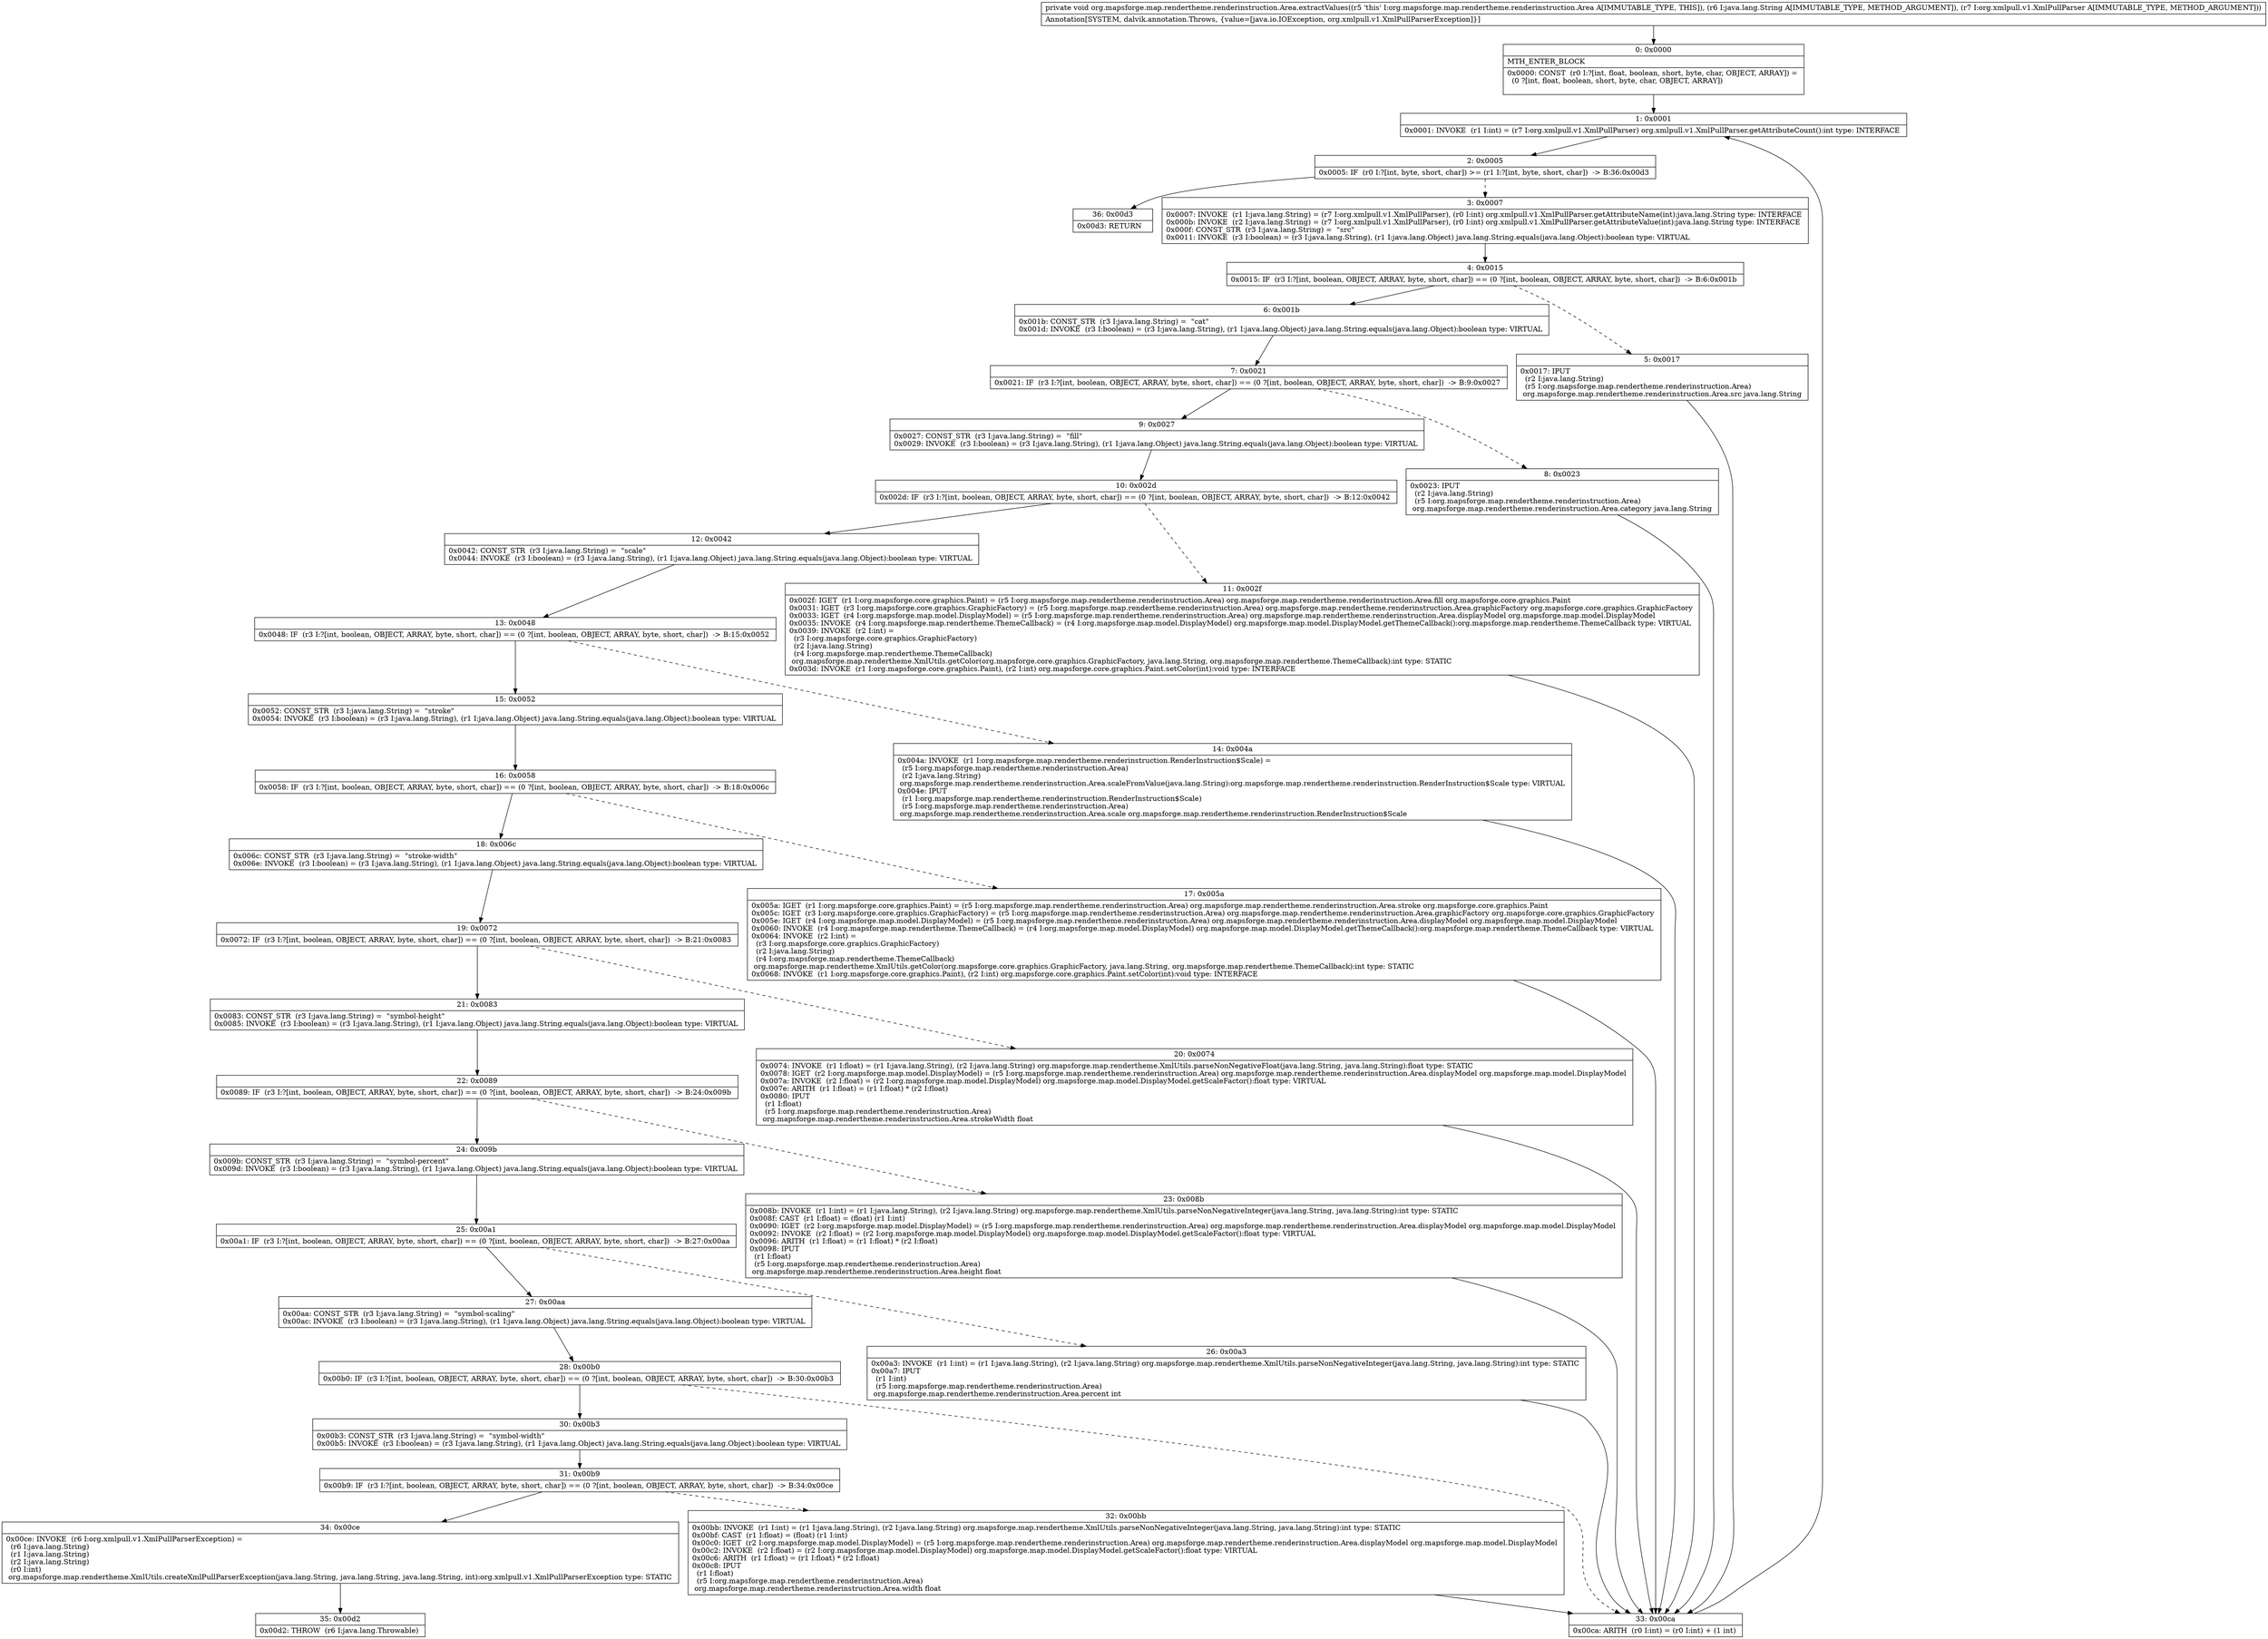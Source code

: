 digraph "CFG fororg.mapsforge.map.rendertheme.renderinstruction.Area.extractValues(Ljava\/lang\/String;Lorg\/xmlpull\/v1\/XmlPullParser;)V" {
Node_0 [shape=record,label="{0\:\ 0x0000|MTH_ENTER_BLOCK\l|0x0000: CONST  (r0 I:?[int, float, boolean, short, byte, char, OBJECT, ARRAY]) = \l  (0 ?[int, float, boolean, short, byte, char, OBJECT, ARRAY])\l \l}"];
Node_1 [shape=record,label="{1\:\ 0x0001|0x0001: INVOKE  (r1 I:int) = (r7 I:org.xmlpull.v1.XmlPullParser) org.xmlpull.v1.XmlPullParser.getAttributeCount():int type: INTERFACE \l}"];
Node_2 [shape=record,label="{2\:\ 0x0005|0x0005: IF  (r0 I:?[int, byte, short, char]) \>= (r1 I:?[int, byte, short, char])  \-\> B:36:0x00d3 \l}"];
Node_3 [shape=record,label="{3\:\ 0x0007|0x0007: INVOKE  (r1 I:java.lang.String) = (r7 I:org.xmlpull.v1.XmlPullParser), (r0 I:int) org.xmlpull.v1.XmlPullParser.getAttributeName(int):java.lang.String type: INTERFACE \l0x000b: INVOKE  (r2 I:java.lang.String) = (r7 I:org.xmlpull.v1.XmlPullParser), (r0 I:int) org.xmlpull.v1.XmlPullParser.getAttributeValue(int):java.lang.String type: INTERFACE \l0x000f: CONST_STR  (r3 I:java.lang.String) =  \"src\" \l0x0011: INVOKE  (r3 I:boolean) = (r3 I:java.lang.String), (r1 I:java.lang.Object) java.lang.String.equals(java.lang.Object):boolean type: VIRTUAL \l}"];
Node_4 [shape=record,label="{4\:\ 0x0015|0x0015: IF  (r3 I:?[int, boolean, OBJECT, ARRAY, byte, short, char]) == (0 ?[int, boolean, OBJECT, ARRAY, byte, short, char])  \-\> B:6:0x001b \l}"];
Node_5 [shape=record,label="{5\:\ 0x0017|0x0017: IPUT  \l  (r2 I:java.lang.String)\l  (r5 I:org.mapsforge.map.rendertheme.renderinstruction.Area)\l org.mapsforge.map.rendertheme.renderinstruction.Area.src java.lang.String \l}"];
Node_6 [shape=record,label="{6\:\ 0x001b|0x001b: CONST_STR  (r3 I:java.lang.String) =  \"cat\" \l0x001d: INVOKE  (r3 I:boolean) = (r3 I:java.lang.String), (r1 I:java.lang.Object) java.lang.String.equals(java.lang.Object):boolean type: VIRTUAL \l}"];
Node_7 [shape=record,label="{7\:\ 0x0021|0x0021: IF  (r3 I:?[int, boolean, OBJECT, ARRAY, byte, short, char]) == (0 ?[int, boolean, OBJECT, ARRAY, byte, short, char])  \-\> B:9:0x0027 \l}"];
Node_8 [shape=record,label="{8\:\ 0x0023|0x0023: IPUT  \l  (r2 I:java.lang.String)\l  (r5 I:org.mapsforge.map.rendertheme.renderinstruction.Area)\l org.mapsforge.map.rendertheme.renderinstruction.Area.category java.lang.String \l}"];
Node_9 [shape=record,label="{9\:\ 0x0027|0x0027: CONST_STR  (r3 I:java.lang.String) =  \"fill\" \l0x0029: INVOKE  (r3 I:boolean) = (r3 I:java.lang.String), (r1 I:java.lang.Object) java.lang.String.equals(java.lang.Object):boolean type: VIRTUAL \l}"];
Node_10 [shape=record,label="{10\:\ 0x002d|0x002d: IF  (r3 I:?[int, boolean, OBJECT, ARRAY, byte, short, char]) == (0 ?[int, boolean, OBJECT, ARRAY, byte, short, char])  \-\> B:12:0x0042 \l}"];
Node_11 [shape=record,label="{11\:\ 0x002f|0x002f: IGET  (r1 I:org.mapsforge.core.graphics.Paint) = (r5 I:org.mapsforge.map.rendertheme.renderinstruction.Area) org.mapsforge.map.rendertheme.renderinstruction.Area.fill org.mapsforge.core.graphics.Paint \l0x0031: IGET  (r3 I:org.mapsforge.core.graphics.GraphicFactory) = (r5 I:org.mapsforge.map.rendertheme.renderinstruction.Area) org.mapsforge.map.rendertheme.renderinstruction.Area.graphicFactory org.mapsforge.core.graphics.GraphicFactory \l0x0033: IGET  (r4 I:org.mapsforge.map.model.DisplayModel) = (r5 I:org.mapsforge.map.rendertheme.renderinstruction.Area) org.mapsforge.map.rendertheme.renderinstruction.Area.displayModel org.mapsforge.map.model.DisplayModel \l0x0035: INVOKE  (r4 I:org.mapsforge.map.rendertheme.ThemeCallback) = (r4 I:org.mapsforge.map.model.DisplayModel) org.mapsforge.map.model.DisplayModel.getThemeCallback():org.mapsforge.map.rendertheme.ThemeCallback type: VIRTUAL \l0x0039: INVOKE  (r2 I:int) = \l  (r3 I:org.mapsforge.core.graphics.GraphicFactory)\l  (r2 I:java.lang.String)\l  (r4 I:org.mapsforge.map.rendertheme.ThemeCallback)\l org.mapsforge.map.rendertheme.XmlUtils.getColor(org.mapsforge.core.graphics.GraphicFactory, java.lang.String, org.mapsforge.map.rendertheme.ThemeCallback):int type: STATIC \l0x003d: INVOKE  (r1 I:org.mapsforge.core.graphics.Paint), (r2 I:int) org.mapsforge.core.graphics.Paint.setColor(int):void type: INTERFACE \l}"];
Node_12 [shape=record,label="{12\:\ 0x0042|0x0042: CONST_STR  (r3 I:java.lang.String) =  \"scale\" \l0x0044: INVOKE  (r3 I:boolean) = (r3 I:java.lang.String), (r1 I:java.lang.Object) java.lang.String.equals(java.lang.Object):boolean type: VIRTUAL \l}"];
Node_13 [shape=record,label="{13\:\ 0x0048|0x0048: IF  (r3 I:?[int, boolean, OBJECT, ARRAY, byte, short, char]) == (0 ?[int, boolean, OBJECT, ARRAY, byte, short, char])  \-\> B:15:0x0052 \l}"];
Node_14 [shape=record,label="{14\:\ 0x004a|0x004a: INVOKE  (r1 I:org.mapsforge.map.rendertheme.renderinstruction.RenderInstruction$Scale) = \l  (r5 I:org.mapsforge.map.rendertheme.renderinstruction.Area)\l  (r2 I:java.lang.String)\l org.mapsforge.map.rendertheme.renderinstruction.Area.scaleFromValue(java.lang.String):org.mapsforge.map.rendertheme.renderinstruction.RenderInstruction$Scale type: VIRTUAL \l0x004e: IPUT  \l  (r1 I:org.mapsforge.map.rendertheme.renderinstruction.RenderInstruction$Scale)\l  (r5 I:org.mapsforge.map.rendertheme.renderinstruction.Area)\l org.mapsforge.map.rendertheme.renderinstruction.Area.scale org.mapsforge.map.rendertheme.renderinstruction.RenderInstruction$Scale \l}"];
Node_15 [shape=record,label="{15\:\ 0x0052|0x0052: CONST_STR  (r3 I:java.lang.String) =  \"stroke\" \l0x0054: INVOKE  (r3 I:boolean) = (r3 I:java.lang.String), (r1 I:java.lang.Object) java.lang.String.equals(java.lang.Object):boolean type: VIRTUAL \l}"];
Node_16 [shape=record,label="{16\:\ 0x0058|0x0058: IF  (r3 I:?[int, boolean, OBJECT, ARRAY, byte, short, char]) == (0 ?[int, boolean, OBJECT, ARRAY, byte, short, char])  \-\> B:18:0x006c \l}"];
Node_17 [shape=record,label="{17\:\ 0x005a|0x005a: IGET  (r1 I:org.mapsforge.core.graphics.Paint) = (r5 I:org.mapsforge.map.rendertheme.renderinstruction.Area) org.mapsforge.map.rendertheme.renderinstruction.Area.stroke org.mapsforge.core.graphics.Paint \l0x005c: IGET  (r3 I:org.mapsforge.core.graphics.GraphicFactory) = (r5 I:org.mapsforge.map.rendertheme.renderinstruction.Area) org.mapsforge.map.rendertheme.renderinstruction.Area.graphicFactory org.mapsforge.core.graphics.GraphicFactory \l0x005e: IGET  (r4 I:org.mapsforge.map.model.DisplayModel) = (r5 I:org.mapsforge.map.rendertheme.renderinstruction.Area) org.mapsforge.map.rendertheme.renderinstruction.Area.displayModel org.mapsforge.map.model.DisplayModel \l0x0060: INVOKE  (r4 I:org.mapsforge.map.rendertheme.ThemeCallback) = (r4 I:org.mapsforge.map.model.DisplayModel) org.mapsforge.map.model.DisplayModel.getThemeCallback():org.mapsforge.map.rendertheme.ThemeCallback type: VIRTUAL \l0x0064: INVOKE  (r2 I:int) = \l  (r3 I:org.mapsforge.core.graphics.GraphicFactory)\l  (r2 I:java.lang.String)\l  (r4 I:org.mapsforge.map.rendertheme.ThemeCallback)\l org.mapsforge.map.rendertheme.XmlUtils.getColor(org.mapsforge.core.graphics.GraphicFactory, java.lang.String, org.mapsforge.map.rendertheme.ThemeCallback):int type: STATIC \l0x0068: INVOKE  (r1 I:org.mapsforge.core.graphics.Paint), (r2 I:int) org.mapsforge.core.graphics.Paint.setColor(int):void type: INTERFACE \l}"];
Node_18 [shape=record,label="{18\:\ 0x006c|0x006c: CONST_STR  (r3 I:java.lang.String) =  \"stroke\-width\" \l0x006e: INVOKE  (r3 I:boolean) = (r3 I:java.lang.String), (r1 I:java.lang.Object) java.lang.String.equals(java.lang.Object):boolean type: VIRTUAL \l}"];
Node_19 [shape=record,label="{19\:\ 0x0072|0x0072: IF  (r3 I:?[int, boolean, OBJECT, ARRAY, byte, short, char]) == (0 ?[int, boolean, OBJECT, ARRAY, byte, short, char])  \-\> B:21:0x0083 \l}"];
Node_20 [shape=record,label="{20\:\ 0x0074|0x0074: INVOKE  (r1 I:float) = (r1 I:java.lang.String), (r2 I:java.lang.String) org.mapsforge.map.rendertheme.XmlUtils.parseNonNegativeFloat(java.lang.String, java.lang.String):float type: STATIC \l0x0078: IGET  (r2 I:org.mapsforge.map.model.DisplayModel) = (r5 I:org.mapsforge.map.rendertheme.renderinstruction.Area) org.mapsforge.map.rendertheme.renderinstruction.Area.displayModel org.mapsforge.map.model.DisplayModel \l0x007a: INVOKE  (r2 I:float) = (r2 I:org.mapsforge.map.model.DisplayModel) org.mapsforge.map.model.DisplayModel.getScaleFactor():float type: VIRTUAL \l0x007e: ARITH  (r1 I:float) = (r1 I:float) * (r2 I:float) \l0x0080: IPUT  \l  (r1 I:float)\l  (r5 I:org.mapsforge.map.rendertheme.renderinstruction.Area)\l org.mapsforge.map.rendertheme.renderinstruction.Area.strokeWidth float \l}"];
Node_21 [shape=record,label="{21\:\ 0x0083|0x0083: CONST_STR  (r3 I:java.lang.String) =  \"symbol\-height\" \l0x0085: INVOKE  (r3 I:boolean) = (r3 I:java.lang.String), (r1 I:java.lang.Object) java.lang.String.equals(java.lang.Object):boolean type: VIRTUAL \l}"];
Node_22 [shape=record,label="{22\:\ 0x0089|0x0089: IF  (r3 I:?[int, boolean, OBJECT, ARRAY, byte, short, char]) == (0 ?[int, boolean, OBJECT, ARRAY, byte, short, char])  \-\> B:24:0x009b \l}"];
Node_23 [shape=record,label="{23\:\ 0x008b|0x008b: INVOKE  (r1 I:int) = (r1 I:java.lang.String), (r2 I:java.lang.String) org.mapsforge.map.rendertheme.XmlUtils.parseNonNegativeInteger(java.lang.String, java.lang.String):int type: STATIC \l0x008f: CAST  (r1 I:float) = (float) (r1 I:int) \l0x0090: IGET  (r2 I:org.mapsforge.map.model.DisplayModel) = (r5 I:org.mapsforge.map.rendertheme.renderinstruction.Area) org.mapsforge.map.rendertheme.renderinstruction.Area.displayModel org.mapsforge.map.model.DisplayModel \l0x0092: INVOKE  (r2 I:float) = (r2 I:org.mapsforge.map.model.DisplayModel) org.mapsforge.map.model.DisplayModel.getScaleFactor():float type: VIRTUAL \l0x0096: ARITH  (r1 I:float) = (r1 I:float) * (r2 I:float) \l0x0098: IPUT  \l  (r1 I:float)\l  (r5 I:org.mapsforge.map.rendertheme.renderinstruction.Area)\l org.mapsforge.map.rendertheme.renderinstruction.Area.height float \l}"];
Node_24 [shape=record,label="{24\:\ 0x009b|0x009b: CONST_STR  (r3 I:java.lang.String) =  \"symbol\-percent\" \l0x009d: INVOKE  (r3 I:boolean) = (r3 I:java.lang.String), (r1 I:java.lang.Object) java.lang.String.equals(java.lang.Object):boolean type: VIRTUAL \l}"];
Node_25 [shape=record,label="{25\:\ 0x00a1|0x00a1: IF  (r3 I:?[int, boolean, OBJECT, ARRAY, byte, short, char]) == (0 ?[int, boolean, OBJECT, ARRAY, byte, short, char])  \-\> B:27:0x00aa \l}"];
Node_26 [shape=record,label="{26\:\ 0x00a3|0x00a3: INVOKE  (r1 I:int) = (r1 I:java.lang.String), (r2 I:java.lang.String) org.mapsforge.map.rendertheme.XmlUtils.parseNonNegativeInteger(java.lang.String, java.lang.String):int type: STATIC \l0x00a7: IPUT  \l  (r1 I:int)\l  (r5 I:org.mapsforge.map.rendertheme.renderinstruction.Area)\l org.mapsforge.map.rendertheme.renderinstruction.Area.percent int \l}"];
Node_27 [shape=record,label="{27\:\ 0x00aa|0x00aa: CONST_STR  (r3 I:java.lang.String) =  \"symbol\-scaling\" \l0x00ac: INVOKE  (r3 I:boolean) = (r3 I:java.lang.String), (r1 I:java.lang.Object) java.lang.String.equals(java.lang.Object):boolean type: VIRTUAL \l}"];
Node_28 [shape=record,label="{28\:\ 0x00b0|0x00b0: IF  (r3 I:?[int, boolean, OBJECT, ARRAY, byte, short, char]) == (0 ?[int, boolean, OBJECT, ARRAY, byte, short, char])  \-\> B:30:0x00b3 \l}"];
Node_30 [shape=record,label="{30\:\ 0x00b3|0x00b3: CONST_STR  (r3 I:java.lang.String) =  \"symbol\-width\" \l0x00b5: INVOKE  (r3 I:boolean) = (r3 I:java.lang.String), (r1 I:java.lang.Object) java.lang.String.equals(java.lang.Object):boolean type: VIRTUAL \l}"];
Node_31 [shape=record,label="{31\:\ 0x00b9|0x00b9: IF  (r3 I:?[int, boolean, OBJECT, ARRAY, byte, short, char]) == (0 ?[int, boolean, OBJECT, ARRAY, byte, short, char])  \-\> B:34:0x00ce \l}"];
Node_32 [shape=record,label="{32\:\ 0x00bb|0x00bb: INVOKE  (r1 I:int) = (r1 I:java.lang.String), (r2 I:java.lang.String) org.mapsforge.map.rendertheme.XmlUtils.parseNonNegativeInteger(java.lang.String, java.lang.String):int type: STATIC \l0x00bf: CAST  (r1 I:float) = (float) (r1 I:int) \l0x00c0: IGET  (r2 I:org.mapsforge.map.model.DisplayModel) = (r5 I:org.mapsforge.map.rendertheme.renderinstruction.Area) org.mapsforge.map.rendertheme.renderinstruction.Area.displayModel org.mapsforge.map.model.DisplayModel \l0x00c2: INVOKE  (r2 I:float) = (r2 I:org.mapsforge.map.model.DisplayModel) org.mapsforge.map.model.DisplayModel.getScaleFactor():float type: VIRTUAL \l0x00c6: ARITH  (r1 I:float) = (r1 I:float) * (r2 I:float) \l0x00c8: IPUT  \l  (r1 I:float)\l  (r5 I:org.mapsforge.map.rendertheme.renderinstruction.Area)\l org.mapsforge.map.rendertheme.renderinstruction.Area.width float \l}"];
Node_33 [shape=record,label="{33\:\ 0x00ca|0x00ca: ARITH  (r0 I:int) = (r0 I:int) + (1 int) \l}"];
Node_34 [shape=record,label="{34\:\ 0x00ce|0x00ce: INVOKE  (r6 I:org.xmlpull.v1.XmlPullParserException) = \l  (r6 I:java.lang.String)\l  (r1 I:java.lang.String)\l  (r2 I:java.lang.String)\l  (r0 I:int)\l org.mapsforge.map.rendertheme.XmlUtils.createXmlPullParserException(java.lang.String, java.lang.String, java.lang.String, int):org.xmlpull.v1.XmlPullParserException type: STATIC \l}"];
Node_35 [shape=record,label="{35\:\ 0x00d2|0x00d2: THROW  (r6 I:java.lang.Throwable) \l}"];
Node_36 [shape=record,label="{36\:\ 0x00d3|0x00d3: RETURN   \l}"];
MethodNode[shape=record,label="{private void org.mapsforge.map.rendertheme.renderinstruction.Area.extractValues((r5 'this' I:org.mapsforge.map.rendertheme.renderinstruction.Area A[IMMUTABLE_TYPE, THIS]), (r6 I:java.lang.String A[IMMUTABLE_TYPE, METHOD_ARGUMENT]), (r7 I:org.xmlpull.v1.XmlPullParser A[IMMUTABLE_TYPE, METHOD_ARGUMENT]))  | Annotation[SYSTEM, dalvik.annotation.Throws, \{value=[java.io.IOException, org.xmlpull.v1.XmlPullParserException]\}]\l}"];
MethodNode -> Node_0;
Node_0 -> Node_1;
Node_1 -> Node_2;
Node_2 -> Node_3[style=dashed];
Node_2 -> Node_36;
Node_3 -> Node_4;
Node_4 -> Node_5[style=dashed];
Node_4 -> Node_6;
Node_5 -> Node_33;
Node_6 -> Node_7;
Node_7 -> Node_8[style=dashed];
Node_7 -> Node_9;
Node_8 -> Node_33;
Node_9 -> Node_10;
Node_10 -> Node_11[style=dashed];
Node_10 -> Node_12;
Node_11 -> Node_33;
Node_12 -> Node_13;
Node_13 -> Node_14[style=dashed];
Node_13 -> Node_15;
Node_14 -> Node_33;
Node_15 -> Node_16;
Node_16 -> Node_17[style=dashed];
Node_16 -> Node_18;
Node_17 -> Node_33;
Node_18 -> Node_19;
Node_19 -> Node_20[style=dashed];
Node_19 -> Node_21;
Node_20 -> Node_33;
Node_21 -> Node_22;
Node_22 -> Node_23[style=dashed];
Node_22 -> Node_24;
Node_23 -> Node_33;
Node_24 -> Node_25;
Node_25 -> Node_26[style=dashed];
Node_25 -> Node_27;
Node_26 -> Node_33;
Node_27 -> Node_28;
Node_28 -> Node_30;
Node_28 -> Node_33[style=dashed];
Node_30 -> Node_31;
Node_31 -> Node_32[style=dashed];
Node_31 -> Node_34;
Node_32 -> Node_33;
Node_33 -> Node_1;
Node_34 -> Node_35;
}

